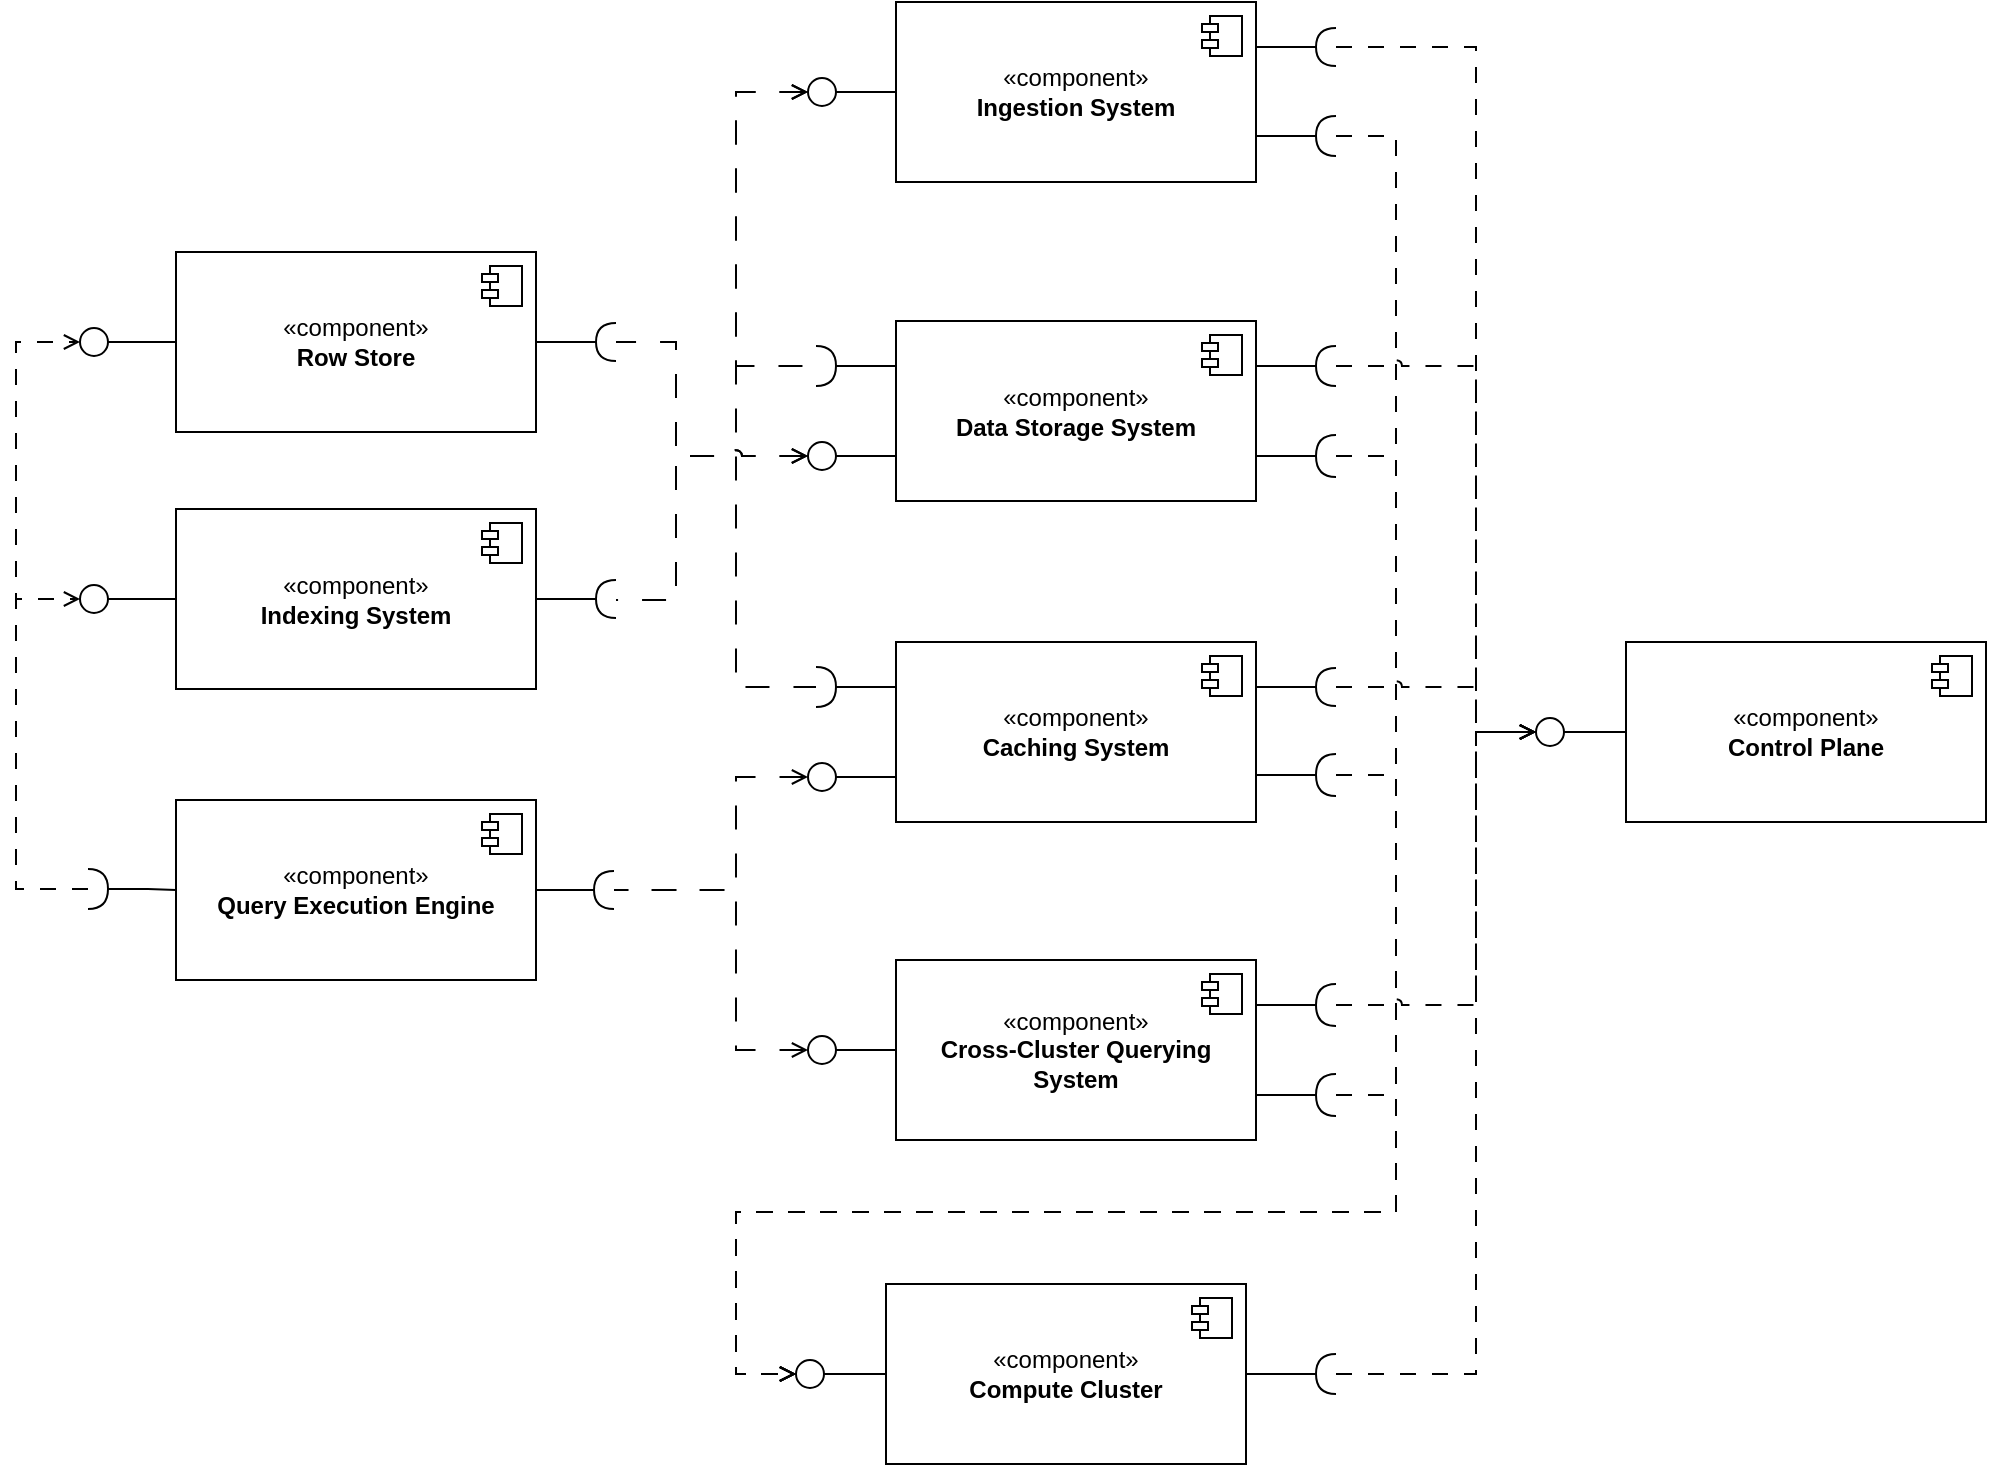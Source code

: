 <mxfile version="24.8.0">
  <diagram name="Page-1" id="kCL5Etr2wLG0znLuOGDF">
    <mxGraphModel dx="1591" dy="-105" grid="1" gridSize="10" guides="1" tooltips="1" connect="1" arrows="1" fold="1" page="0" pageScale="1" pageWidth="827" pageHeight="1169" math="0" shadow="0">
      <root>
        <mxCell id="0" />
        <mxCell id="1" parent="0" />
        <mxCell id="-C-B5iJ783mXRR9op9Xc-57" value="«component»&lt;br&gt;&lt;b&gt;Data Storage System&lt;/b&gt;" style="html=1;dropTarget=0;whiteSpace=wrap;" vertex="1" parent="1">
          <mxGeometry x="310.0" y="994.5" width="180" height="90" as="geometry" />
        </mxCell>
        <mxCell id="-C-B5iJ783mXRR9op9Xc-58" value="" style="shape=module;jettyWidth=8;jettyHeight=4;" vertex="1" parent="-C-B5iJ783mXRR9op9Xc-57">
          <mxGeometry x="1" width="20" height="20" relative="1" as="geometry">
            <mxPoint x="-27" y="7" as="offset" />
          </mxGeometry>
        </mxCell>
        <mxCell id="-C-B5iJ783mXRR9op9Xc-59" value="«component»&lt;br&gt;&lt;b&gt;Ingestion System&lt;/b&gt;" style="html=1;dropTarget=0;whiteSpace=wrap;" vertex="1" parent="1">
          <mxGeometry x="310" y="835" width="180" height="90" as="geometry" />
        </mxCell>
        <mxCell id="-C-B5iJ783mXRR9op9Xc-60" value="" style="shape=module;jettyWidth=8;jettyHeight=4;" vertex="1" parent="-C-B5iJ783mXRR9op9Xc-59">
          <mxGeometry x="1" width="20" height="20" relative="1" as="geometry">
            <mxPoint x="-27" y="7" as="offset" />
          </mxGeometry>
        </mxCell>
        <mxCell id="-C-B5iJ783mXRR9op9Xc-61" value="«component»&lt;br&gt;&lt;b&gt;Caching System&lt;/b&gt;" style="html=1;dropTarget=0;whiteSpace=wrap;" vertex="1" parent="1">
          <mxGeometry x="310" y="1155" width="180" height="90" as="geometry" />
        </mxCell>
        <mxCell id="-C-B5iJ783mXRR9op9Xc-62" value="" style="shape=module;jettyWidth=8;jettyHeight=4;" vertex="1" parent="-C-B5iJ783mXRR9op9Xc-61">
          <mxGeometry x="1" width="20" height="20" relative="1" as="geometry">
            <mxPoint x="-27" y="7" as="offset" />
          </mxGeometry>
        </mxCell>
        <mxCell id="-C-B5iJ783mXRR9op9Xc-63" value="«component»&lt;br&gt;&lt;b&gt;Compute Cluster&lt;/b&gt;" style="html=1;dropTarget=0;whiteSpace=wrap;" vertex="1" parent="1">
          <mxGeometry x="305" y="1476" width="180" height="90" as="geometry" />
        </mxCell>
        <mxCell id="-C-B5iJ783mXRR9op9Xc-64" value="" style="shape=module;jettyWidth=8;jettyHeight=4;" vertex="1" parent="-C-B5iJ783mXRR9op9Xc-63">
          <mxGeometry x="1" width="20" height="20" relative="1" as="geometry">
            <mxPoint x="-27" y="7" as="offset" />
          </mxGeometry>
        </mxCell>
        <mxCell id="-C-B5iJ783mXRR9op9Xc-65" value="«component»&lt;br&gt;&lt;b&gt;Row Store&lt;/b&gt;" style="html=1;dropTarget=0;whiteSpace=wrap;" vertex="1" parent="1">
          <mxGeometry x="-50" y="960" width="180" height="90" as="geometry" />
        </mxCell>
        <mxCell id="-C-B5iJ783mXRR9op9Xc-66" value="" style="shape=module;jettyWidth=8;jettyHeight=4;" vertex="1" parent="-C-B5iJ783mXRR9op9Xc-65">
          <mxGeometry x="1" width="20" height="20" relative="1" as="geometry">
            <mxPoint x="-27" y="7" as="offset" />
          </mxGeometry>
        </mxCell>
        <mxCell id="-C-B5iJ783mXRR9op9Xc-67" value="«component»&lt;br&gt;&lt;b&gt;Query Execution Engine&lt;/b&gt;" style="html=1;dropTarget=0;whiteSpace=wrap;" vertex="1" parent="1">
          <mxGeometry x="-50.0" y="1234" width="180" height="90" as="geometry" />
        </mxCell>
        <mxCell id="-C-B5iJ783mXRR9op9Xc-68" value="" style="shape=module;jettyWidth=8;jettyHeight=4;" vertex="1" parent="-C-B5iJ783mXRR9op9Xc-67">
          <mxGeometry x="1" width="20" height="20" relative="1" as="geometry">
            <mxPoint x="-27" y="7" as="offset" />
          </mxGeometry>
        </mxCell>
        <mxCell id="-C-B5iJ783mXRR9op9Xc-69" value="«component»&lt;br&gt;&lt;b&gt;Indexing System&lt;/b&gt;" style="html=1;dropTarget=0;whiteSpace=wrap;" vertex="1" parent="1">
          <mxGeometry x="-50.0" y="1088.5" width="180" height="90" as="geometry" />
        </mxCell>
        <mxCell id="-C-B5iJ783mXRR9op9Xc-70" value="" style="shape=module;jettyWidth=8;jettyHeight=4;" vertex="1" parent="-C-B5iJ783mXRR9op9Xc-69">
          <mxGeometry x="1" width="20" height="20" relative="1" as="geometry">
            <mxPoint x="-27" y="7" as="offset" />
          </mxGeometry>
        </mxCell>
        <mxCell id="-C-B5iJ783mXRR9op9Xc-71" value="«component»&lt;br&gt;&lt;b&gt;Control Plane&lt;/b&gt;" style="html=1;dropTarget=0;whiteSpace=wrap;" vertex="1" parent="1">
          <mxGeometry x="675" y="1155" width="180" height="90" as="geometry" />
        </mxCell>
        <mxCell id="-C-B5iJ783mXRR9op9Xc-72" value="" style="shape=module;jettyWidth=8;jettyHeight=4;" vertex="1" parent="-C-B5iJ783mXRR9op9Xc-71">
          <mxGeometry x="1" width="20" height="20" relative="1" as="geometry">
            <mxPoint x="-27" y="7" as="offset" />
          </mxGeometry>
        </mxCell>
        <mxCell id="-C-B5iJ783mXRR9op9Xc-73" value="«component»&lt;br&gt;&lt;b&gt;Cross-Cluster Querying System&lt;/b&gt;" style="html=1;dropTarget=0;whiteSpace=wrap;" vertex="1" parent="1">
          <mxGeometry x="310" y="1314" width="180" height="90" as="geometry" />
        </mxCell>
        <mxCell id="-C-B5iJ783mXRR9op9Xc-74" value="" style="shape=module;jettyWidth=8;jettyHeight=4;" vertex="1" parent="-C-B5iJ783mXRR9op9Xc-73">
          <mxGeometry x="1" width="20" height="20" relative="1" as="geometry">
            <mxPoint x="-27" y="7" as="offset" />
          </mxGeometry>
        </mxCell>
        <mxCell id="-C-B5iJ783mXRR9op9Xc-87" value="" style="ellipse;whiteSpace=wrap;html=1;align=center;aspect=fixed;fillColor=none;strokeColor=none;resizable=0;perimeter=centerPerimeter;rotatable=0;allowArrows=0;points=[];outlineConnect=1;" vertex="1" parent="1">
          <mxGeometry x="378" y="1479" width="10" height="10" as="geometry" />
        </mxCell>
        <mxCell id="-C-B5iJ783mXRR9op9Xc-93" style="edgeStyle=orthogonalEdgeStyle;rounded=0;orthogonalLoop=1;jettySize=auto;html=1;entryX=1;entryY=0.75;entryDx=0;entryDy=0;endArrow=none;endFill=0;exitX=1;exitY=0.5;exitDx=0;exitDy=0;exitPerimeter=0;" edge="1" parent="1" source="-C-B5iJ783mXRR9op9Xc-110" target="-C-B5iJ783mXRR9op9Xc-59">
          <mxGeometry relative="1" as="geometry">
            <mxPoint x="808" y="814.5" as="sourcePoint" />
          </mxGeometry>
        </mxCell>
        <mxCell id="-C-B5iJ783mXRR9op9Xc-95" style="edgeStyle=orthogonalEdgeStyle;rounded=0;orthogonalLoop=1;jettySize=auto;html=1;endArrow=none;endFill=0;exitX=1;exitY=0.5;exitDx=0;exitDy=0;exitPerimeter=0;entryX=1;entryY=0.75;entryDx=0;entryDy=0;" edge="1" parent="1" source="-C-B5iJ783mXRR9op9Xc-111" target="-C-B5iJ783mXRR9op9Xc-61">
          <mxGeometry relative="1" as="geometry">
            <mxPoint x="536.3" y="1161" as="sourcePoint" />
          </mxGeometry>
        </mxCell>
        <mxCell id="-C-B5iJ783mXRR9op9Xc-109" style="edgeStyle=orthogonalEdgeStyle;rounded=0;orthogonalLoop=1;jettySize=auto;html=1;entryX=0;entryY=0.5;entryDx=0;entryDy=0;endArrow=none;endFill=0;" edge="1" parent="1" source="-C-B5iJ783mXRR9op9Xc-106" target="-C-B5iJ783mXRR9op9Xc-71">
          <mxGeometry relative="1" as="geometry" />
        </mxCell>
        <mxCell id="-C-B5iJ783mXRR9op9Xc-106" value="" style="ellipse;whiteSpace=wrap;html=1;aspect=fixed;" vertex="1" parent="1">
          <mxGeometry x="630" y="1193" width="14" height="14" as="geometry" />
        </mxCell>
        <mxCell id="-C-B5iJ783mXRR9op9Xc-108" style="edgeStyle=orthogonalEdgeStyle;rounded=0;orthogonalLoop=1;jettySize=auto;html=1;entryX=1;entryY=0.5;entryDx=0;entryDy=0;endArrow=none;endFill=0;" edge="1" parent="1" source="-C-B5iJ783mXRR9op9Xc-107" target="-C-B5iJ783mXRR9op9Xc-63">
          <mxGeometry relative="1" as="geometry" />
        </mxCell>
        <mxCell id="-C-B5iJ783mXRR9op9Xc-205" style="edgeStyle=orthogonalEdgeStyle;rounded=0;orthogonalLoop=1;jettySize=auto;html=1;entryX=0;entryY=0.5;entryDx=0;entryDy=0;endArrow=open;endFill=0;dashed=1;dashPattern=8 8;" edge="1" parent="1" source="-C-B5iJ783mXRR9op9Xc-107" target="-C-B5iJ783mXRR9op9Xc-106">
          <mxGeometry relative="1" as="geometry">
            <Array as="points">
              <mxPoint x="600" y="1521" />
              <mxPoint x="600" y="1200" />
            </Array>
          </mxGeometry>
        </mxCell>
        <mxCell id="-C-B5iJ783mXRR9op9Xc-107" value="" style="shape=requiredInterface;html=1;verticalLabelPosition=bottom;sketch=0;rotation=-180;" vertex="1" parent="1">
          <mxGeometry x="520" y="1511" width="10" height="20" as="geometry" />
        </mxCell>
        <mxCell id="-C-B5iJ783mXRR9op9Xc-197" style="edgeStyle=orthogonalEdgeStyle;rounded=0;orthogonalLoop=1;jettySize=auto;html=1;entryX=0;entryY=0.5;entryDx=0;entryDy=0;dashed=1;dashPattern=8 8;endArrow=open;endFill=0;jumpStyle=arc;" edge="1" parent="1" source="-C-B5iJ783mXRR9op9Xc-110" target="-C-B5iJ783mXRR9op9Xc-116">
          <mxGeometry relative="1" as="geometry">
            <mxPoint x="590" y="1480" as="targetPoint" />
            <Array as="points">
              <mxPoint x="560" y="902" />
              <mxPoint x="560" y="1440" />
              <mxPoint x="230" y="1440" />
              <mxPoint x="230" y="1521" />
            </Array>
          </mxGeometry>
        </mxCell>
        <mxCell id="-C-B5iJ783mXRR9op9Xc-110" value="" style="shape=requiredInterface;html=1;verticalLabelPosition=bottom;sketch=0;rotation=-180;" vertex="1" parent="1">
          <mxGeometry x="520" y="892" width="10" height="20" as="geometry" />
        </mxCell>
        <mxCell id="-C-B5iJ783mXRR9op9Xc-199" style="edgeStyle=orthogonalEdgeStyle;rounded=0;orthogonalLoop=1;jettySize=auto;html=1;entryX=0;entryY=0.5;entryDx=0;entryDy=0;dashed=1;dashPattern=8 8;endArrow=open;endFill=0;exitX=0;exitY=0.5;exitDx=0;exitDy=0;exitPerimeter=0;jumpStyle=arc;" edge="1" parent="1" source="-C-B5iJ783mXRR9op9Xc-111" target="-C-B5iJ783mXRR9op9Xc-116">
          <mxGeometry relative="1" as="geometry">
            <mxPoint x="530" y="1228.5" as="sourcePoint" />
            <mxPoint x="260.0" y="1528" as="targetPoint" />
            <Array as="points">
              <mxPoint x="560" y="1222" />
              <mxPoint x="560" y="1440" />
              <mxPoint x="230" y="1440" />
              <mxPoint x="230" y="1521" />
            </Array>
          </mxGeometry>
        </mxCell>
        <mxCell id="-C-B5iJ783mXRR9op9Xc-111" value="" style="shape=requiredInterface;html=1;verticalLabelPosition=bottom;sketch=0;rotation=-180;" vertex="1" parent="1">
          <mxGeometry x="520" y="1211" width="10" height="21" as="geometry" />
        </mxCell>
        <mxCell id="-C-B5iJ783mXRR9op9Xc-114" style="edgeStyle=orthogonalEdgeStyle;rounded=0;orthogonalLoop=1;jettySize=auto;html=1;entryX=0;entryY=0.5;entryDx=0;entryDy=0;endArrow=none;endFill=0;exitX=1;exitY=0.5;exitDx=0;exitDy=0;" edge="1" parent="1" source="-C-B5iJ783mXRR9op9Xc-116" target="-C-B5iJ783mXRR9op9Xc-63">
          <mxGeometry relative="1" as="geometry">
            <mxPoint x="248" y="1518" as="sourcePoint" />
          </mxGeometry>
        </mxCell>
        <mxCell id="-C-B5iJ783mXRR9op9Xc-116" value="" style="ellipse;whiteSpace=wrap;html=1;aspect=fixed;" vertex="1" parent="1">
          <mxGeometry x="260" y="1514" width="14" height="14" as="geometry" />
        </mxCell>
        <mxCell id="-C-B5iJ783mXRR9op9Xc-128" style="edgeStyle=orthogonalEdgeStyle;rounded=0;orthogonalLoop=1;jettySize=auto;html=1;entryX=1;entryY=0.75;entryDx=0;entryDy=0;endArrow=none;endFill=0;" edge="1" parent="1" source="-C-B5iJ783mXRR9op9Xc-117" target="-C-B5iJ783mXRR9op9Xc-57">
          <mxGeometry relative="1" as="geometry" />
        </mxCell>
        <mxCell id="-C-B5iJ783mXRR9op9Xc-198" style="edgeStyle=orthogonalEdgeStyle;rounded=0;orthogonalLoop=1;jettySize=auto;html=1;entryX=0;entryY=0.5;entryDx=0;entryDy=0;dashed=1;dashPattern=8 8;endArrow=open;endFill=0;jumpStyle=arc;" edge="1" parent="1" source="-C-B5iJ783mXRR9op9Xc-117" target="-C-B5iJ783mXRR9op9Xc-116">
          <mxGeometry relative="1" as="geometry">
            <mxPoint x="170" y="1490" as="targetPoint" />
            <Array as="points">
              <mxPoint x="560" y="1062" />
              <mxPoint x="560" y="1440" />
              <mxPoint x="230" y="1440" />
              <mxPoint x="230" y="1521" />
            </Array>
          </mxGeometry>
        </mxCell>
        <mxCell id="-C-B5iJ783mXRR9op9Xc-117" value="" style="shape=requiredInterface;html=1;verticalLabelPosition=bottom;sketch=0;rotation=-180;" vertex="1" parent="1">
          <mxGeometry x="520" y="1051.5" width="10" height="21" as="geometry" />
        </mxCell>
        <mxCell id="-C-B5iJ783mXRR9op9Xc-121" style="edgeStyle=orthogonalEdgeStyle;rounded=0;orthogonalLoop=1;jettySize=auto;html=1;entryX=1;entryY=0.75;entryDx=0;entryDy=0;endArrow=none;endFill=0;" edge="1" parent="1" source="-C-B5iJ783mXRR9op9Xc-120" target="-C-B5iJ783mXRR9op9Xc-73">
          <mxGeometry relative="1" as="geometry" />
        </mxCell>
        <mxCell id="-C-B5iJ783mXRR9op9Xc-200" style="edgeStyle=orthogonalEdgeStyle;rounded=0;orthogonalLoop=1;jettySize=auto;html=1;entryX=0;entryY=0.5;entryDx=0;entryDy=0;dashed=1;dashPattern=8 8;endArrow=open;endFill=0;exitX=0;exitY=0.5;exitDx=0;exitDy=0;exitPerimeter=0;jumpStyle=arc;" edge="1" parent="1" source="-C-B5iJ783mXRR9op9Xc-120" target="-C-B5iJ783mXRR9op9Xc-116">
          <mxGeometry relative="1" as="geometry">
            <mxPoint x="530" y="1391.5" as="sourcePoint" />
            <mxPoint x="260.0" y="1531" as="targetPoint" />
            <Array as="points">
              <mxPoint x="560" y="1382" />
              <mxPoint x="560" y="1440" />
              <mxPoint x="230" y="1440" />
              <mxPoint x="230" y="1521" />
            </Array>
          </mxGeometry>
        </mxCell>
        <mxCell id="-C-B5iJ783mXRR9op9Xc-120" value="" style="shape=requiredInterface;html=1;verticalLabelPosition=bottom;sketch=0;rotation=-180;" vertex="1" parent="1">
          <mxGeometry x="520" y="1371" width="10" height="21" as="geometry" />
        </mxCell>
        <mxCell id="-C-B5iJ783mXRR9op9Xc-127" style="edgeStyle=orthogonalEdgeStyle;rounded=0;orthogonalLoop=1;jettySize=auto;html=1;entryX=1;entryY=0.25;entryDx=0;entryDy=0;endArrow=none;endFill=0;" edge="1" parent="1" source="-C-B5iJ783mXRR9op9Xc-126" target="-C-B5iJ783mXRR9op9Xc-59">
          <mxGeometry relative="1" as="geometry" />
        </mxCell>
        <mxCell id="-C-B5iJ783mXRR9op9Xc-201" style="edgeStyle=orthogonalEdgeStyle;rounded=0;orthogonalLoop=1;jettySize=auto;html=1;entryX=0;entryY=0.5;entryDx=0;entryDy=0;endArrow=open;endFill=0;dashed=1;dashPattern=8 8;jumpStyle=arc;" edge="1" parent="1" source="-C-B5iJ783mXRR9op9Xc-126" target="-C-B5iJ783mXRR9op9Xc-106">
          <mxGeometry relative="1" as="geometry">
            <Array as="points">
              <mxPoint x="600" y="858" />
              <mxPoint x="600" y="1200" />
            </Array>
          </mxGeometry>
        </mxCell>
        <mxCell id="-C-B5iJ783mXRR9op9Xc-126" value="" style="shape=requiredInterface;html=1;verticalLabelPosition=bottom;sketch=0;rotation=-180;" vertex="1" parent="1">
          <mxGeometry x="520" y="848" width="10" height="19" as="geometry" />
        </mxCell>
        <mxCell id="-C-B5iJ783mXRR9op9Xc-130" style="edgeStyle=orthogonalEdgeStyle;rounded=0;orthogonalLoop=1;jettySize=auto;html=1;entryX=1;entryY=0.25;entryDx=0;entryDy=0;endArrow=none;endFill=0;" edge="1" parent="1" source="-C-B5iJ783mXRR9op9Xc-129" target="-C-B5iJ783mXRR9op9Xc-57">
          <mxGeometry relative="1" as="geometry" />
        </mxCell>
        <mxCell id="-C-B5iJ783mXRR9op9Xc-202" style="edgeStyle=orthogonalEdgeStyle;rounded=0;orthogonalLoop=1;jettySize=auto;html=1;entryX=0;entryY=0.5;entryDx=0;entryDy=0;endArrow=open;endFill=0;dashed=1;dashPattern=8 8;jumpStyle=arc;" edge="1" parent="1" source="-C-B5iJ783mXRR9op9Xc-129" target="-C-B5iJ783mXRR9op9Xc-106">
          <mxGeometry relative="1" as="geometry">
            <Array as="points">
              <mxPoint x="600" y="1017" />
              <mxPoint x="600" y="1200" />
            </Array>
          </mxGeometry>
        </mxCell>
        <mxCell id="-C-B5iJ783mXRR9op9Xc-129" value="" style="shape=requiredInterface;html=1;verticalLabelPosition=bottom;sketch=0;rotation=-180;" vertex="1" parent="1">
          <mxGeometry x="520" y="1007" width="10" height="20" as="geometry" />
        </mxCell>
        <mxCell id="-C-B5iJ783mXRR9op9Xc-132" style="edgeStyle=orthogonalEdgeStyle;rounded=0;orthogonalLoop=1;jettySize=auto;html=1;entryX=1;entryY=0.25;entryDx=0;entryDy=0;endArrow=none;endFill=0;" edge="1" parent="1" source="-C-B5iJ783mXRR9op9Xc-131" target="-C-B5iJ783mXRR9op9Xc-61">
          <mxGeometry relative="1" as="geometry" />
        </mxCell>
        <mxCell id="-C-B5iJ783mXRR9op9Xc-203" style="edgeStyle=orthogonalEdgeStyle;rounded=0;orthogonalLoop=1;jettySize=auto;html=1;entryX=0;entryY=0.5;entryDx=0;entryDy=0;endArrow=open;endFill=0;dashed=1;dashPattern=8 8;jumpStyle=arc;" edge="1" parent="1" source="-C-B5iJ783mXRR9op9Xc-131" target="-C-B5iJ783mXRR9op9Xc-106">
          <mxGeometry relative="1" as="geometry">
            <Array as="points">
              <mxPoint x="600" y="1178" />
              <mxPoint x="600" y="1200" />
            </Array>
          </mxGeometry>
        </mxCell>
        <mxCell id="-C-B5iJ783mXRR9op9Xc-131" value="" style="shape=requiredInterface;html=1;verticalLabelPosition=bottom;sketch=0;rotation=-180;" vertex="1" parent="1">
          <mxGeometry x="520" y="1168" width="10" height="19" as="geometry" />
        </mxCell>
        <mxCell id="-C-B5iJ783mXRR9op9Xc-134" style="edgeStyle=orthogonalEdgeStyle;rounded=0;orthogonalLoop=1;jettySize=auto;html=1;entryX=1;entryY=0.25;entryDx=0;entryDy=0;endArrow=none;endFill=0;" edge="1" parent="1" source="-C-B5iJ783mXRR9op9Xc-133" target="-C-B5iJ783mXRR9op9Xc-73">
          <mxGeometry relative="1" as="geometry" />
        </mxCell>
        <mxCell id="-C-B5iJ783mXRR9op9Xc-204" style="edgeStyle=orthogonalEdgeStyle;rounded=0;orthogonalLoop=1;jettySize=auto;html=1;exitX=0;exitY=0.5;exitDx=0;exitDy=0;exitPerimeter=0;entryX=0;entryY=0.5;entryDx=0;entryDy=0;endArrow=open;endFill=0;dashed=1;dashPattern=8 8;jumpStyle=arc;" edge="1" parent="1" source="-C-B5iJ783mXRR9op9Xc-133" target="-C-B5iJ783mXRR9op9Xc-106">
          <mxGeometry relative="1" as="geometry">
            <Array as="points">
              <mxPoint x="600" y="1337" />
              <mxPoint x="600" y="1200" />
            </Array>
          </mxGeometry>
        </mxCell>
        <mxCell id="-C-B5iJ783mXRR9op9Xc-133" value="" style="shape=requiredInterface;html=1;verticalLabelPosition=bottom;sketch=0;rotation=-180;aspect=fixed;" vertex="1" parent="1">
          <mxGeometry x="520" y="1326" width="10" height="21" as="geometry" />
        </mxCell>
        <mxCell id="-C-B5iJ783mXRR9op9Xc-143" style="edgeStyle=orthogonalEdgeStyle;rounded=0;orthogonalLoop=1;jettySize=auto;html=1;entryX=0;entryY=0.5;entryDx=0;entryDy=0;endArrow=none;endFill=0;" edge="1" parent="1" source="-C-B5iJ783mXRR9op9Xc-144" target="-C-B5iJ783mXRR9op9Xc-59">
          <mxGeometry relative="1" as="geometry">
            <mxPoint x="280" y="1026" as="targetPoint" />
          </mxGeometry>
        </mxCell>
        <mxCell id="-C-B5iJ783mXRR9op9Xc-144" value="" style="ellipse;whiteSpace=wrap;html=1;aspect=fixed;" vertex="1" parent="1">
          <mxGeometry x="266" y="873" width="14" height="14" as="geometry" />
        </mxCell>
        <mxCell id="-C-B5iJ783mXRR9op9Xc-146" style="edgeStyle=orthogonalEdgeStyle;rounded=0;orthogonalLoop=1;jettySize=auto;html=1;entryX=0;entryY=0.75;entryDx=0;entryDy=0;endArrow=none;endFill=0;" edge="1" parent="1" source="-C-B5iJ783mXRR9op9Xc-147" target="-C-B5iJ783mXRR9op9Xc-57">
          <mxGeometry relative="1" as="geometry">
            <mxPoint x="320" y="890" as="targetPoint" />
          </mxGeometry>
        </mxCell>
        <mxCell id="-C-B5iJ783mXRR9op9Xc-147" value="" style="ellipse;whiteSpace=wrap;html=1;aspect=fixed;" vertex="1" parent="1">
          <mxGeometry x="266" y="1055" width="14" height="14" as="geometry" />
        </mxCell>
        <mxCell id="-C-B5iJ783mXRR9op9Xc-149" style="edgeStyle=orthogonalEdgeStyle;rounded=0;orthogonalLoop=1;jettySize=auto;html=1;entryX=0;entryY=0.75;entryDx=0;entryDy=0;endArrow=none;endFill=0;" edge="1" parent="1" source="-C-B5iJ783mXRR9op9Xc-150" target="-C-B5iJ783mXRR9op9Xc-61">
          <mxGeometry relative="1" as="geometry">
            <mxPoint x="320" y="1072" as="targetPoint" />
          </mxGeometry>
        </mxCell>
        <mxCell id="-C-B5iJ783mXRR9op9Xc-150" value="" style="ellipse;whiteSpace=wrap;html=1;aspect=fixed;" vertex="1" parent="1">
          <mxGeometry x="266" y="1215.5" width="14" height="14" as="geometry" />
        </mxCell>
        <mxCell id="-C-B5iJ783mXRR9op9Xc-152" style="edgeStyle=orthogonalEdgeStyle;rounded=0;orthogonalLoop=1;jettySize=auto;html=1;entryX=0;entryY=0.5;entryDx=0;entryDy=0;endArrow=none;endFill=0;" edge="1" parent="1" source="-C-B5iJ783mXRR9op9Xc-153" target="-C-B5iJ783mXRR9op9Xc-73">
          <mxGeometry relative="1" as="geometry">
            <mxPoint x="295" y="1381.5" as="targetPoint" />
          </mxGeometry>
        </mxCell>
        <mxCell id="-C-B5iJ783mXRR9op9Xc-153" value="" style="ellipse;whiteSpace=wrap;html=1;aspect=fixed;" vertex="1" parent="1">
          <mxGeometry x="266" y="1352" width="14" height="14" as="geometry" />
        </mxCell>
        <mxCell id="-C-B5iJ783mXRR9op9Xc-155" style="edgeStyle=orthogonalEdgeStyle;rounded=0;orthogonalLoop=1;jettySize=auto;html=1;entryX=0;entryY=0.25;entryDx=0;entryDy=0;endArrow=none;endFill=0;" edge="1" parent="1" source="-C-B5iJ783mXRR9op9Xc-154" target="-C-B5iJ783mXRR9op9Xc-57">
          <mxGeometry relative="1" as="geometry" />
        </mxCell>
        <mxCell id="-C-B5iJ783mXRR9op9Xc-154" value="" style="shape=requiredInterface;html=1;verticalLabelPosition=bottom;sketch=0;rotation=0;" vertex="1" parent="1">
          <mxGeometry x="270" y="1007" width="10" height="20" as="geometry" />
        </mxCell>
        <mxCell id="-C-B5iJ783mXRR9op9Xc-158" style="edgeStyle=orthogonalEdgeStyle;rounded=0;orthogonalLoop=1;jettySize=auto;html=1;entryX=0;entryY=0.25;entryDx=0;entryDy=0;endArrow=none;endFill=0;" edge="1" parent="1" source="-C-B5iJ783mXRR9op9Xc-159" target="-C-B5iJ783mXRR9op9Xc-61">
          <mxGeometry relative="1" as="geometry">
            <mxPoint x="306" y="1177" as="targetPoint" />
          </mxGeometry>
        </mxCell>
        <mxCell id="-C-B5iJ783mXRR9op9Xc-159" value="" style="shape=requiredInterface;html=1;verticalLabelPosition=bottom;sketch=0;rotation=0;" vertex="1" parent="1">
          <mxGeometry x="270" y="1167.5" width="10" height="20" as="geometry" />
        </mxCell>
        <mxCell id="-C-B5iJ783mXRR9op9Xc-160" style="edgeStyle=orthogonalEdgeStyle;rounded=0;orthogonalLoop=1;jettySize=auto;html=1;dashed=1;dashPattern=12 12;endArrow=none;endFill=0;exitX=0;exitY=0.5;exitDx=0;exitDy=0;entryX=0;entryY=0.5;entryDx=0;entryDy=0;entryPerimeter=0;startArrow=open;startFill=0;" edge="1" parent="1" source="-C-B5iJ783mXRR9op9Xc-144" target="-C-B5iJ783mXRR9op9Xc-154">
          <mxGeometry relative="1" as="geometry">
            <mxPoint x="540" y="868" as="sourcePoint" />
            <mxPoint x="510" y="1120" as="targetPoint" />
            <Array as="points">
              <mxPoint x="230" y="880" />
              <mxPoint x="230" y="1017" />
            </Array>
          </mxGeometry>
        </mxCell>
        <mxCell id="-C-B5iJ783mXRR9op9Xc-162" style="edgeStyle=orthogonalEdgeStyle;rounded=0;orthogonalLoop=1;jettySize=auto;html=1;dashed=1;dashPattern=12 12;endArrow=none;endFill=0;exitX=0;exitY=0.5;exitDx=0;exitDy=0;entryX=0;entryY=0.5;entryDx=0;entryDy=0;entryPerimeter=0;startArrow=open;startFill=0;" edge="1" parent="1" source="-C-B5iJ783mXRR9op9Xc-144" target="-C-B5iJ783mXRR9op9Xc-159">
          <mxGeometry relative="1" as="geometry">
            <mxPoint x="276" y="890" as="sourcePoint" />
            <mxPoint x="280" y="1027" as="targetPoint" />
            <Array as="points">
              <mxPoint x="230" y="880" />
              <mxPoint x="230" y="1178" />
            </Array>
          </mxGeometry>
        </mxCell>
        <mxCell id="-C-B5iJ783mXRR9op9Xc-164" style="edgeStyle=orthogonalEdgeStyle;rounded=0;orthogonalLoop=1;jettySize=auto;html=1;entryX=1;entryY=0.5;entryDx=0;entryDy=0;endArrow=none;endFill=0;" edge="1" parent="1" source="-C-B5iJ783mXRR9op9Xc-165" target="-C-B5iJ783mXRR9op9Xc-65">
          <mxGeometry relative="1" as="geometry">
            <mxPoint x="540" y="811" as="targetPoint" />
          </mxGeometry>
        </mxCell>
        <mxCell id="-C-B5iJ783mXRR9op9Xc-165" value="" style="shape=requiredInterface;html=1;verticalLabelPosition=bottom;sketch=0;rotation=-180;" vertex="1" parent="1">
          <mxGeometry x="160" y="995.5" width="10" height="19" as="geometry" />
        </mxCell>
        <mxCell id="-C-B5iJ783mXRR9op9Xc-169" style="edgeStyle=orthogonalEdgeStyle;rounded=0;orthogonalLoop=1;jettySize=auto;html=1;dashed=1;dashPattern=12 12;endArrow=none;endFill=0;exitX=0;exitY=0.5;exitDx=0;exitDy=0;startArrow=open;startFill=0;entryX=0;entryY=0.5;entryDx=0;entryDy=0;entryPerimeter=0;jumpStyle=arc;" edge="1" parent="1" source="-C-B5iJ783mXRR9op9Xc-147" target="-C-B5iJ783mXRR9op9Xc-165">
          <mxGeometry relative="1" as="geometry">
            <mxPoint x="276" y="890" as="sourcePoint" />
            <mxPoint x="180" y="870" as="targetPoint" />
            <Array as="points">
              <mxPoint x="200" y="1062" />
              <mxPoint x="200" y="1005" />
            </Array>
          </mxGeometry>
        </mxCell>
        <mxCell id="-C-B5iJ783mXRR9op9Xc-170" style="edgeStyle=orthogonalEdgeStyle;rounded=0;orthogonalLoop=1;jettySize=auto;html=1;entryX=1;entryY=0.5;entryDx=0;entryDy=0;endArrow=none;endFill=0;" edge="1" parent="1" source="-C-B5iJ783mXRR9op9Xc-171" target="-C-B5iJ783mXRR9op9Xc-69">
          <mxGeometry relative="1" as="geometry">
            <mxPoint x="140" y="1110.5" as="targetPoint" />
          </mxGeometry>
        </mxCell>
        <mxCell id="-C-B5iJ783mXRR9op9Xc-171" value="" style="shape=requiredInterface;html=1;verticalLabelPosition=bottom;sketch=0;rotation=-180;" vertex="1" parent="1">
          <mxGeometry x="160" y="1124" width="10" height="19" as="geometry" />
        </mxCell>
        <mxCell id="-C-B5iJ783mXRR9op9Xc-172" style="edgeStyle=orthogonalEdgeStyle;rounded=0;orthogonalLoop=1;jettySize=auto;html=1;dashed=1;dashPattern=12 12;endArrow=none;endFill=0;exitX=0;exitY=0.5;exitDx=0;exitDy=0;startArrow=open;startFill=0;entryX=0;entryY=0.5;entryDx=0;entryDy=0;entryPerimeter=0;jumpStyle=arc;" edge="1" parent="1" source="-C-B5iJ783mXRR9op9Xc-147" target="-C-B5iJ783mXRR9op9Xc-171">
          <mxGeometry relative="1" as="geometry">
            <mxPoint x="276" y="1072" as="sourcePoint" />
            <mxPoint x="180" y="1015" as="targetPoint" />
            <Array as="points">
              <mxPoint x="200" y="1062" />
              <mxPoint x="200" y="1134" />
              <mxPoint x="170" y="1134" />
            </Array>
          </mxGeometry>
        </mxCell>
        <mxCell id="-C-B5iJ783mXRR9op9Xc-174" style="edgeStyle=orthogonalEdgeStyle;rounded=0;orthogonalLoop=1;jettySize=auto;html=1;entryX=1;entryY=0.5;entryDx=0;entryDy=0;endArrow=none;endFill=0;" edge="1" parent="1" source="-C-B5iJ783mXRR9op9Xc-175" target="-C-B5iJ783mXRR9op9Xc-67">
          <mxGeometry relative="1" as="geometry">
            <mxPoint x="129" y="1281.5" as="targetPoint" />
          </mxGeometry>
        </mxCell>
        <mxCell id="-C-B5iJ783mXRR9op9Xc-175" value="" style="shape=requiredInterface;html=1;verticalLabelPosition=bottom;sketch=0;rotation=-180;" vertex="1" parent="1">
          <mxGeometry x="159" y="1269.5" width="10" height="19" as="geometry" />
        </mxCell>
        <mxCell id="-C-B5iJ783mXRR9op9Xc-176" style="edgeStyle=orthogonalEdgeStyle;rounded=0;orthogonalLoop=1;jettySize=auto;html=1;entryX=0;entryY=0.5;entryDx=0;entryDy=0;endArrow=none;endFill=0;" edge="1" parent="1" source="-C-B5iJ783mXRR9op9Xc-177" target="-C-B5iJ783mXRR9op9Xc-65">
          <mxGeometry relative="1" as="geometry">
            <mxPoint x="320" y="1233" as="targetPoint" />
          </mxGeometry>
        </mxCell>
        <mxCell id="-C-B5iJ783mXRR9op9Xc-177" value="" style="ellipse;whiteSpace=wrap;html=1;aspect=fixed;" vertex="1" parent="1">
          <mxGeometry x="-98" y="998" width="14" height="14" as="geometry" />
        </mxCell>
        <mxCell id="-C-B5iJ783mXRR9op9Xc-180" style="edgeStyle=orthogonalEdgeStyle;rounded=0;orthogonalLoop=1;jettySize=auto;html=1;entryX=0;entryY=0.5;entryDx=0;entryDy=0;endArrow=none;endFill=0;" edge="1" parent="1" source="-C-B5iJ783mXRR9op9Xc-179" target="-C-B5iJ783mXRR9op9Xc-69">
          <mxGeometry relative="1" as="geometry" />
        </mxCell>
        <mxCell id="-C-B5iJ783mXRR9op9Xc-179" value="" style="ellipse;whiteSpace=wrap;html=1;aspect=fixed;" vertex="1" parent="1">
          <mxGeometry x="-98" y="1126.5" width="14" height="14" as="geometry" />
        </mxCell>
        <mxCell id="-C-B5iJ783mXRR9op9Xc-183" style="edgeStyle=orthogonalEdgeStyle;rounded=0;orthogonalLoop=1;jettySize=auto;html=1;dashed=1;dashPattern=12 12;endArrow=none;endFill=0;exitX=0;exitY=0.5;exitDx=0;exitDy=0;startArrow=open;startFill=0;entryX=0;entryY=0.5;entryDx=0;entryDy=0;entryPerimeter=0;jumpStyle=arc;" edge="1" parent="1" source="-C-B5iJ783mXRR9op9Xc-150" target="-C-B5iJ783mXRR9op9Xc-175">
          <mxGeometry relative="1" as="geometry">
            <mxPoint x="-78" y="1025" as="sourcePoint" />
            <mxPoint x="-170" y="1220" as="targetPoint" />
            <Array as="points">
              <mxPoint x="230" y="1223" />
              <mxPoint x="230" y="1279" />
            </Array>
          </mxGeometry>
        </mxCell>
        <mxCell id="-C-B5iJ783mXRR9op9Xc-184" style="edgeStyle=orthogonalEdgeStyle;rounded=0;orthogonalLoop=1;jettySize=auto;html=1;dashed=1;dashPattern=12 12;endArrow=none;endFill=0;exitX=0;exitY=0.5;exitDx=0;exitDy=0;startArrow=open;startFill=0;entryX=0;entryY=0.5;entryDx=0;entryDy=0;entryPerimeter=0;jumpStyle=arc;" edge="1" parent="1" source="-C-B5iJ783mXRR9op9Xc-153" target="-C-B5iJ783mXRR9op9Xc-175">
          <mxGeometry relative="1" as="geometry">
            <mxPoint x="276" y="1233" as="sourcePoint" />
            <mxPoint x="-180" y="1210" as="targetPoint" />
            <Array as="points">
              <mxPoint x="230" y="1359" />
              <mxPoint x="230" y="1279" />
            </Array>
          </mxGeometry>
        </mxCell>
        <mxCell id="-C-B5iJ783mXRR9op9Xc-206" style="edgeStyle=orthogonalEdgeStyle;rounded=0;orthogonalLoop=1;jettySize=auto;html=1;endArrow=none;endFill=0;entryX=0;entryY=0.5;entryDx=0;entryDy=0;" edge="1" parent="1" source="-C-B5iJ783mXRR9op9Xc-207" target="-C-B5iJ783mXRR9op9Xc-67">
          <mxGeometry relative="1" as="geometry">
            <mxPoint x="-100" y="1200" as="targetPoint" />
          </mxGeometry>
        </mxCell>
        <mxCell id="-C-B5iJ783mXRR9op9Xc-208" style="edgeStyle=orthogonalEdgeStyle;rounded=0;orthogonalLoop=1;jettySize=auto;html=1;entryX=0;entryY=0.5;entryDx=0;entryDy=0;dashed=1;dashPattern=8 8;endArrow=open;endFill=0;" edge="1" parent="1" source="-C-B5iJ783mXRR9op9Xc-207" target="-C-B5iJ783mXRR9op9Xc-179">
          <mxGeometry relative="1" as="geometry">
            <Array as="points">
              <mxPoint x="-130" y="1278" />
              <mxPoint x="-130" y="1134" />
            </Array>
          </mxGeometry>
        </mxCell>
        <mxCell id="-C-B5iJ783mXRR9op9Xc-209" style="edgeStyle=orthogonalEdgeStyle;rounded=0;orthogonalLoop=1;jettySize=auto;html=1;entryX=0;entryY=0.5;entryDx=0;entryDy=0;dashed=1;dashPattern=8 8;endArrow=open;endFill=0;" edge="1" parent="1" source="-C-B5iJ783mXRR9op9Xc-207" target="-C-B5iJ783mXRR9op9Xc-177">
          <mxGeometry relative="1" as="geometry">
            <Array as="points">
              <mxPoint x="-130" y="1278" />
              <mxPoint x="-130" y="1005" />
            </Array>
          </mxGeometry>
        </mxCell>
        <mxCell id="-C-B5iJ783mXRR9op9Xc-207" value="" style="shape=requiredInterface;html=1;verticalLabelPosition=bottom;sketch=0;rotation=0;" vertex="1" parent="1">
          <mxGeometry x="-94" y="1268.5" width="10" height="20" as="geometry" />
        </mxCell>
      </root>
    </mxGraphModel>
  </diagram>
</mxfile>
